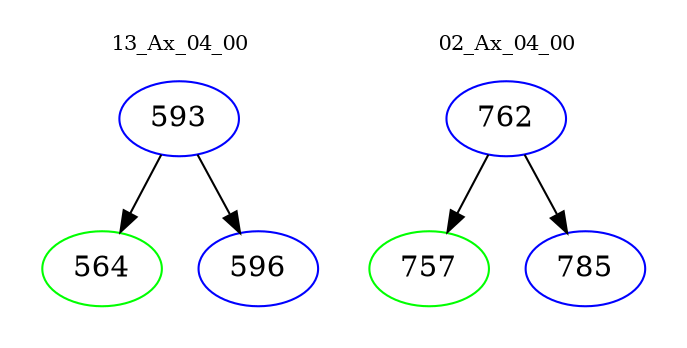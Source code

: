 digraph{
subgraph cluster_0 {
color = white
label = "13_Ax_04_00";
fontsize=10;
T0_593 [label="593", color="blue"]
T0_593 -> T0_564 [color="black"]
T0_564 [label="564", color="green"]
T0_593 -> T0_596 [color="black"]
T0_596 [label="596", color="blue"]
}
subgraph cluster_1 {
color = white
label = "02_Ax_04_00";
fontsize=10;
T1_762 [label="762", color="blue"]
T1_762 -> T1_757 [color="black"]
T1_757 [label="757", color="green"]
T1_762 -> T1_785 [color="black"]
T1_785 [label="785", color="blue"]
}
}
